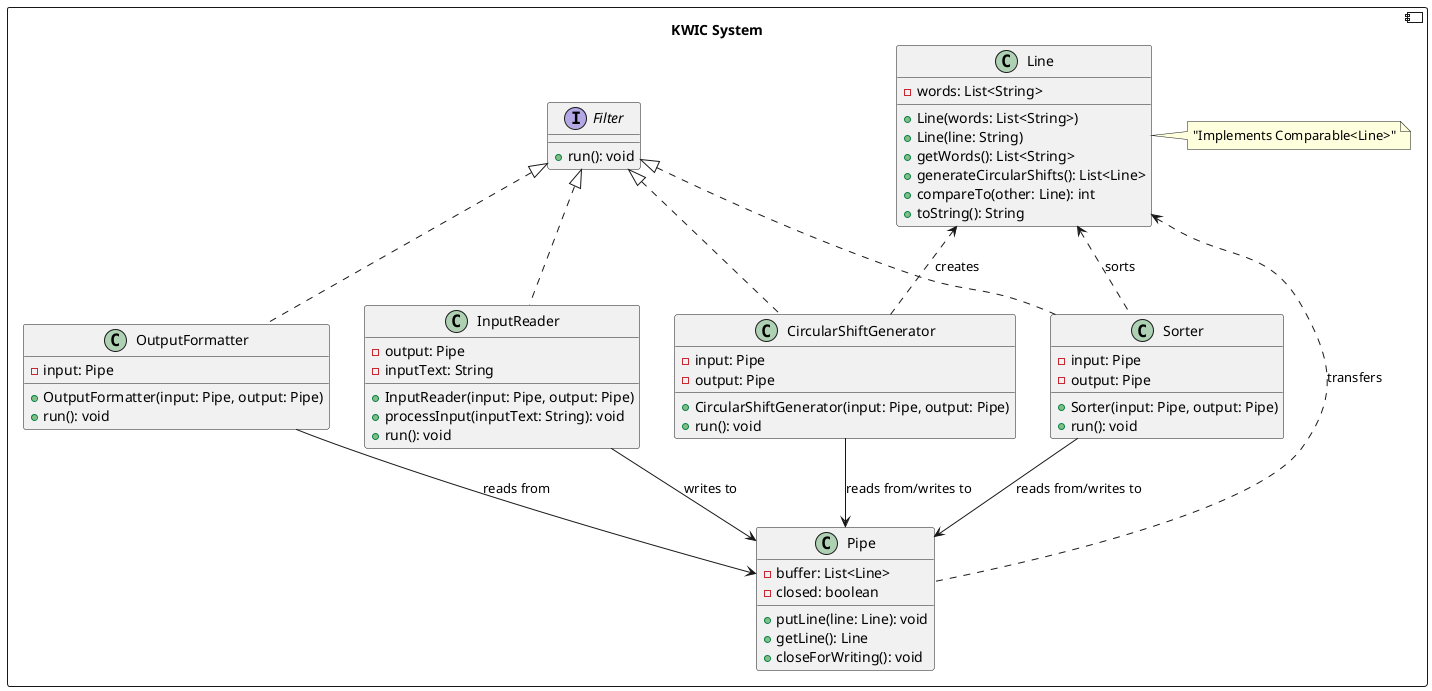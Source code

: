 @startuml
component "KWIC System" {

interface Filter {
  +run(): void
}

class Pipe {
  -buffer: List<Line>
  -closed: boolean
  +putLine(line: Line): void
  +getLine(): Line
  +closeForWriting(): void
}

class Line {
  -words: List<String>
  +Line(words: List<String>)
  +Line(line: String)
  +getWords(): List<String>
  +generateCircularShifts(): List<Line>
  +compareTo(other: Line): int
  +toString(): String
}

class InputReader {
  -output: Pipe
  -inputText: String
  +InputReader(input: Pipe, output: Pipe)
  +processInput(inputText: String): void
  +run(): void
}

class CircularShiftGenerator {
  -input: Pipe
  -output: Pipe
  +CircularShiftGenerator(input: Pipe, output: Pipe)
  +run(): void
}

class Sorter {
  -input: Pipe
  -output: Pipe
  +Sorter(input: Pipe, output: Pipe)
  +run(): void
}

class OutputFormatter {
  -input: Pipe
  +OutputFormatter(input: Pipe, output: Pipe)
  +run(): void
}

Filter <|.. InputReader
Filter <|.. CircularShiftGenerator
Filter <|.. Sorter
Filter <|.. OutputFormatter

Line <.. CircularShiftGenerator: creates
Line <.. Sorter: sorts
Line <.. Pipe: transfers

InputReader --> Pipe: writes to
CircularShiftGenerator --> Pipe: reads from/writes to
Sorter --> Pipe: reads from/writes to
OutputFormatter --> Pipe: reads from

note right of Line: "Implements Comparable<Line>"
}
@enduml

